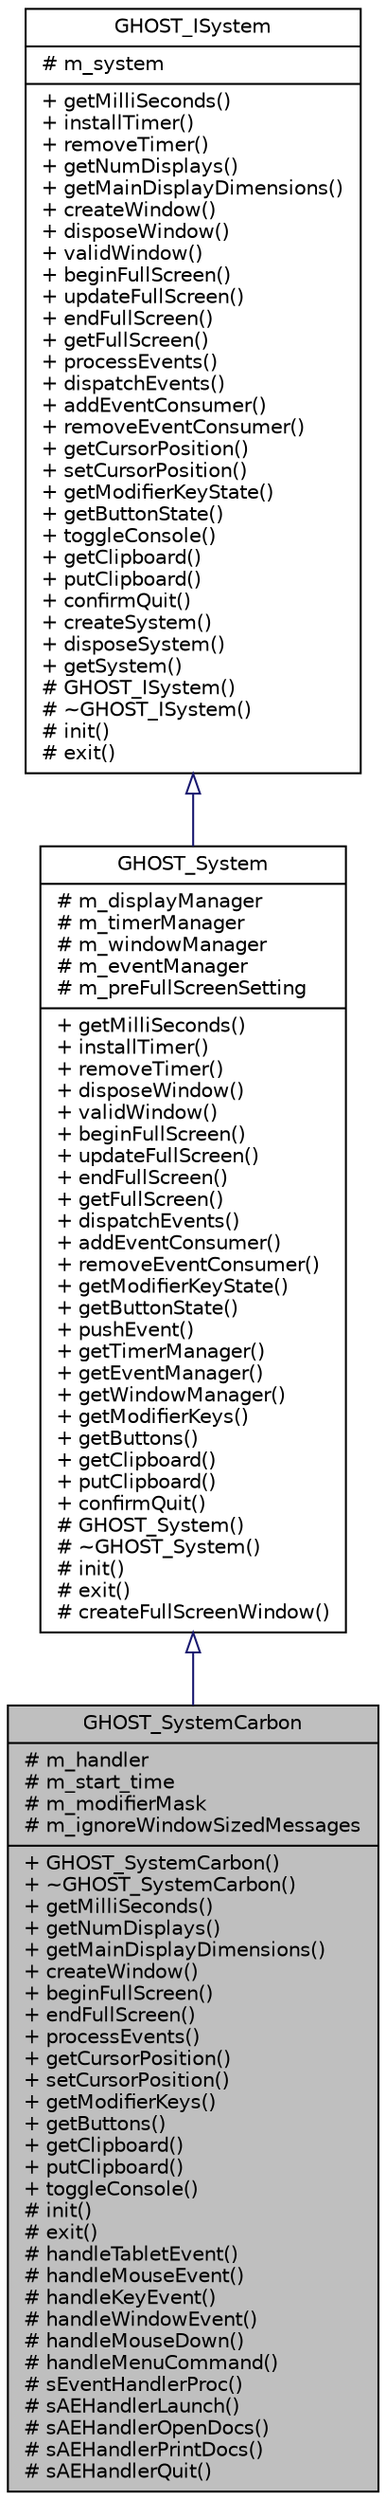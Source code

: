 digraph G
{
  edge [fontname="Helvetica",fontsize="10",labelfontname="Helvetica",labelfontsize="10"];
  node [fontname="Helvetica",fontsize="10",shape=record];
  Node1 [label="{GHOST_SystemCarbon\n|# m_handler\l# m_start_time\l# m_modifierMask\l# m_ignoreWindowSizedMessages\l|+ GHOST_SystemCarbon()\l+ ~GHOST_SystemCarbon()\l+ getMilliSeconds()\l+ getNumDisplays()\l+ getMainDisplayDimensions()\l+ createWindow()\l+ beginFullScreen()\l+ endFullScreen()\l+ processEvents()\l+ getCursorPosition()\l+ setCursorPosition()\l+ getModifierKeys()\l+ getButtons()\l+ getClipboard()\l+ putClipboard()\l+ toggleConsole()\l# init()\l# exit()\l# handleTabletEvent()\l# handleMouseEvent()\l# handleKeyEvent()\l# handleWindowEvent()\l# handleMouseDown()\l# handleMenuCommand()\l# sEventHandlerProc()\l# sAEHandlerLaunch()\l# sAEHandlerOpenDocs()\l# sAEHandlerPrintDocs()\l# sAEHandlerQuit()\l}",height=0.2,width=0.4,color="black", fillcolor="grey75", style="filled" fontcolor="black"];
  Node2 -> Node1 [dir=back,color="midnightblue",fontsize="10",style="solid",arrowtail="empty",fontname="Helvetica"];
  Node2 [label="{GHOST_System\n|# m_displayManager\l# m_timerManager\l# m_windowManager\l# m_eventManager\l# m_preFullScreenSetting\l|+ getMilliSeconds()\l+ installTimer()\l+ removeTimer()\l+ disposeWindow()\l+ validWindow()\l+ beginFullScreen()\l+ updateFullScreen()\l+ endFullScreen()\l+ getFullScreen()\l+ dispatchEvents()\l+ addEventConsumer()\l+ removeEventConsumer()\l+ getModifierKeyState()\l+ getButtonState()\l+ pushEvent()\l+ getTimerManager()\l+ getEventManager()\l+ getWindowManager()\l+ getModifierKeys()\l+ getButtons()\l+ getClipboard()\l+ putClipboard()\l+ confirmQuit()\l# GHOST_System()\l# ~GHOST_System()\l# init()\l# exit()\l# createFullScreenWindow()\l}",height=0.2,width=0.4,color="black", fillcolor="white", style="filled",URL="$db/d6d/classGHOST__System.html"];
  Node3 -> Node2 [dir=back,color="midnightblue",fontsize="10",style="solid",arrowtail="empty",fontname="Helvetica"];
  Node3 [label="{GHOST_ISystem\n|# m_system\l|+ getMilliSeconds()\l+ installTimer()\l+ removeTimer()\l+ getNumDisplays()\l+ getMainDisplayDimensions()\l+ createWindow()\l+ disposeWindow()\l+ validWindow()\l+ beginFullScreen()\l+ updateFullScreen()\l+ endFullScreen()\l+ getFullScreen()\l+ processEvents()\l+ dispatchEvents()\l+ addEventConsumer()\l+ removeEventConsumer()\l+ getCursorPosition()\l+ setCursorPosition()\l+ getModifierKeyState()\l+ getButtonState()\l+ toggleConsole()\l+ getClipboard()\l+ putClipboard()\l+ confirmQuit()\l+ createSystem()\l+ disposeSystem()\l+ getSystem()\l# GHOST_ISystem()\l# ~GHOST_ISystem()\l# init()\l# exit()\l}",height=0.2,width=0.4,color="black", fillcolor="white", style="filled",URL="$d8/db3/classGHOST__ISystem.html"];
}
